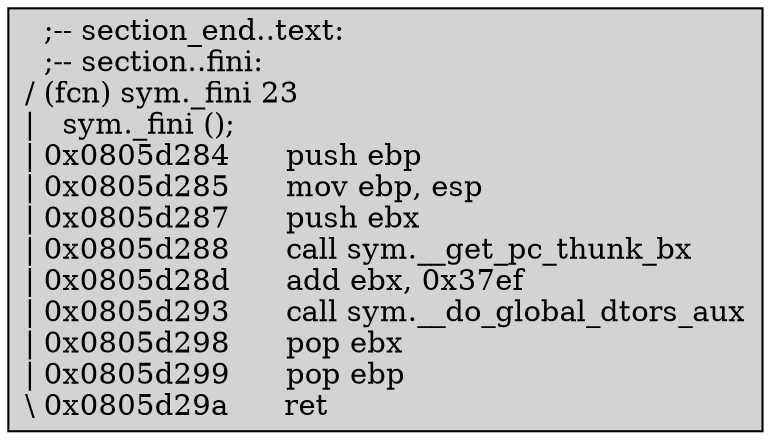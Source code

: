 digraph code {
	graph [bgcolor=white fontsize=8 fontname="Courier"];
	node [fillcolor=gray style=filled shape=box];
	edge [arrowhead="vee"];
	"0x0805d284" [URL="sym._fini/0x0805d284", fillcolor="lightgray", color="black", label="  ;-- section_end..text:\l  ;-- section..fini:\l/ (fcn) sym._fini 23\l|   sym._fini ();\l| 0x0805d284      push ebp\l| 0x0805d285      mov ebp, esp\l| 0x0805d287      push ebx\l| 0x0805d288      call sym.__get_pc_thunk_bx\l| 0x0805d28d      add ebx, 0x37ef\l| 0x0805d293      call sym.__do_global_dtors_aux\l| 0x0805d298      pop ebx\l| 0x0805d299      pop ebp\l\\ 0x0805d29a      ret\l"]
}
